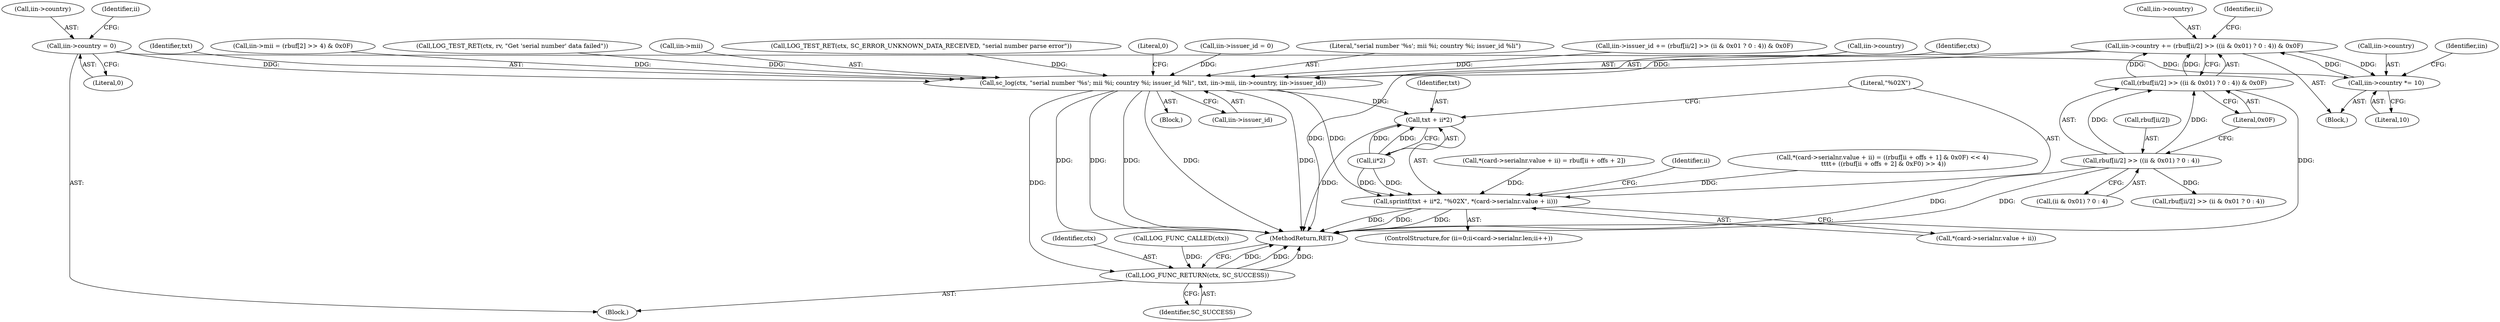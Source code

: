 digraph "0_OpenSC_8fe377e93b4b56060e5bbfb6f3142ceaeca744fa_10@pointer" {
"1000237" [label="(Call,iin->country += (rbuf[ii/2] >> ((ii & 0x01) ? 0 : 4)) & 0x0F)"];
"1000241" [label="(Call,(rbuf[ii/2] >> ((ii & 0x01) ? 0 : 4)) & 0x0F)"];
"1000242" [label="(Call,rbuf[ii/2] >> ((ii & 0x01) ? 0 : 4))"];
"1000232" [label="(Call,iin->country *= 10)"];
"1000237" [label="(Call,iin->country += (rbuf[ii/2] >> ((ii & 0x01) ? 0 : 4)) & 0x0F)"];
"1000217" [label="(Call,iin->country = 0)"];
"1000444" [label="(Call,sc_log(ctx, \"serial number '%s'; mii %i; country %i; issuer_id %li\", txt, iin->mii, iin->country, iin->issuer_id))"];
"1000429" [label="(Call,sprintf(txt + ii*2, \"%02X\", *(card->serialnr.value + ii)))"];
"1000430" [label="(Call,txt + ii*2)"];
"1000470" [label="(Call,LOG_FUNC_RETURN(ctx, SC_SUCCESS))"];
"1000217" [label="(Call,iin->country = 0)"];
"1000429" [label="(Call,sprintf(txt + ii*2, \"%02X\", *(card->serialnr.value + ii)))"];
"1000432" [label="(Call,ii*2)"];
"1000471" [label="(Identifier,ctx)"];
"1000430" [label="(Call,txt + ii*2)"];
"1000445" [label="(Identifier,ctx)"];
"1000238" [label="(Call,iin->country)"];
"1000473" [label="(MethodReturn,RET)"];
"1000390" [label="(Call,*(card->serialnr.value + ii) = rbuf[ii + offs + 2])"];
"1000233" [label="(Call,iin->country)"];
"1000447" [label="(Identifier,txt)"];
"1000280" [label="(Call,rbuf[ii/2] >> (ii & 0x01 ? 0 : 4))"];
"1000414" [label="(Block,)"];
"1000206" [label="(Call,iin->mii = (rbuf[2] >> 4) & 0x0F)"];
"1000237" [label="(Call,iin->country += (rbuf[ii/2] >> ((ii & 0x01) ? 0 : 4)) & 0x0F)"];
"1000428" [label="(Identifier,ii)"];
"1000435" [label="(Literal,\"%02X\")"];
"1000126" [label="(Call,LOG_FUNC_CALLED(ctx))"];
"1000431" [label="(Identifier,txt)"];
"1000454" [label="(Call,iin->issuer_id)"];
"1000192" [label="(Call,LOG_TEST_RET(ctx, rv, \"Get 'serial number' data failed\"))"];
"1000470" [label="(Call,LOG_FUNC_RETURN(ctx, SC_SUCCESS))"];
"1000248" [label="(Call,(ii & 0x01) ? 0 : 4)"];
"1000448" [label="(Call,iin->mii)"];
"1000232" [label="(Call,iin->country *= 10)"];
"1000202" [label="(Call,LOG_TEST_RET(ctx, SC_ERROR_UNKNOWN_DATA_RECEIVED, \"serial number parse error\"))"];
"1000243" [label="(Call,rbuf[ii/2])"];
"1000254" [label="(Literal,0x0F)"];
"1000241" [label="(Call,(rbuf[ii/2] >> ((ii & 0x01) ? 0 : 4)) & 0x0F)"];
"1000457" [label="(Literal,0)"];
"1000242" [label="(Call,rbuf[ii/2] >> ((ii & 0x01) ? 0 : 4))"];
"1000218" [label="(Call,iin->country)"];
"1000230" [label="(Identifier,ii)"];
"1000255" [label="(Call,iin->issuer_id = 0)"];
"1000446" [label="(Literal,\"serial number '%s'; mii %i; country %i; issuer_id %li\")"];
"1000444" [label="(Call,sc_log(ctx, \"serial number '%s'; mii %i; country %i; issuer_id %li\", txt, iin->mii, iin->country, iin->issuer_id))"];
"1000105" [label="(Block,)"];
"1000336" [label="(Call,*(card->serialnr.value + ii) = ((rbuf[ii + offs + 1] & 0x0F) << 4)\n \t\t\t\t+ ((rbuf[ii + offs + 2] & 0xF0) >> 4))"];
"1000221" [label="(Literal,0)"];
"1000416" [label="(ControlStructure,for (ii=0;ii<card->serialnr.len;ii++))"];
"1000224" [label="(Identifier,ii)"];
"1000231" [label="(Block,)"];
"1000275" [label="(Call,iin->issuer_id += (rbuf[ii/2] >> (ii & 0x01 ? 0 : 4)) & 0x0F)"];
"1000472" [label="(Identifier,SC_SUCCESS)"];
"1000236" [label="(Literal,10)"];
"1000436" [label="(Call,*(card->serialnr.value + ii))"];
"1000451" [label="(Call,iin->country)"];
"1000239" [label="(Identifier,iin)"];
"1000237" -> "1000231"  [label="AST: "];
"1000237" -> "1000241"  [label="CFG: "];
"1000238" -> "1000237"  [label="AST: "];
"1000241" -> "1000237"  [label="AST: "];
"1000230" -> "1000237"  [label="CFG: "];
"1000237" -> "1000473"  [label="DDG: "];
"1000237" -> "1000232"  [label="DDG: "];
"1000241" -> "1000237"  [label="DDG: "];
"1000241" -> "1000237"  [label="DDG: "];
"1000232" -> "1000237"  [label="DDG: "];
"1000237" -> "1000444"  [label="DDG: "];
"1000241" -> "1000254"  [label="CFG: "];
"1000242" -> "1000241"  [label="AST: "];
"1000254" -> "1000241"  [label="AST: "];
"1000241" -> "1000473"  [label="DDG: "];
"1000242" -> "1000241"  [label="DDG: "];
"1000242" -> "1000241"  [label="DDG: "];
"1000242" -> "1000248"  [label="CFG: "];
"1000243" -> "1000242"  [label="AST: "];
"1000248" -> "1000242"  [label="AST: "];
"1000254" -> "1000242"  [label="CFG: "];
"1000242" -> "1000473"  [label="DDG: "];
"1000242" -> "1000473"  [label="DDG: "];
"1000242" -> "1000280"  [label="DDG: "];
"1000232" -> "1000231"  [label="AST: "];
"1000232" -> "1000236"  [label="CFG: "];
"1000233" -> "1000232"  [label="AST: "];
"1000236" -> "1000232"  [label="AST: "];
"1000239" -> "1000232"  [label="CFG: "];
"1000217" -> "1000232"  [label="DDG: "];
"1000217" -> "1000105"  [label="AST: "];
"1000217" -> "1000221"  [label="CFG: "];
"1000218" -> "1000217"  [label="AST: "];
"1000221" -> "1000217"  [label="AST: "];
"1000224" -> "1000217"  [label="CFG: "];
"1000217" -> "1000444"  [label="DDG: "];
"1000444" -> "1000414"  [label="AST: "];
"1000444" -> "1000454"  [label="CFG: "];
"1000445" -> "1000444"  [label="AST: "];
"1000446" -> "1000444"  [label="AST: "];
"1000447" -> "1000444"  [label="AST: "];
"1000448" -> "1000444"  [label="AST: "];
"1000451" -> "1000444"  [label="AST: "];
"1000454" -> "1000444"  [label="AST: "];
"1000457" -> "1000444"  [label="CFG: "];
"1000444" -> "1000473"  [label="DDG: "];
"1000444" -> "1000473"  [label="DDG: "];
"1000444" -> "1000473"  [label="DDG: "];
"1000444" -> "1000473"  [label="DDG: "];
"1000444" -> "1000473"  [label="DDG: "];
"1000444" -> "1000429"  [label="DDG: "];
"1000444" -> "1000430"  [label="DDG: "];
"1000202" -> "1000444"  [label="DDG: "];
"1000192" -> "1000444"  [label="DDG: "];
"1000206" -> "1000444"  [label="DDG: "];
"1000275" -> "1000444"  [label="DDG: "];
"1000255" -> "1000444"  [label="DDG: "];
"1000444" -> "1000470"  [label="DDG: "];
"1000429" -> "1000416"  [label="AST: "];
"1000429" -> "1000436"  [label="CFG: "];
"1000430" -> "1000429"  [label="AST: "];
"1000435" -> "1000429"  [label="AST: "];
"1000436" -> "1000429"  [label="AST: "];
"1000428" -> "1000429"  [label="CFG: "];
"1000429" -> "1000473"  [label="DDG: "];
"1000429" -> "1000473"  [label="DDG: "];
"1000429" -> "1000473"  [label="DDG: "];
"1000432" -> "1000429"  [label="DDG: "];
"1000432" -> "1000429"  [label="DDG: "];
"1000390" -> "1000429"  [label="DDG: "];
"1000336" -> "1000429"  [label="DDG: "];
"1000430" -> "1000432"  [label="CFG: "];
"1000431" -> "1000430"  [label="AST: "];
"1000432" -> "1000430"  [label="AST: "];
"1000435" -> "1000430"  [label="CFG: "];
"1000430" -> "1000473"  [label="DDG: "];
"1000432" -> "1000430"  [label="DDG: "];
"1000432" -> "1000430"  [label="DDG: "];
"1000470" -> "1000105"  [label="AST: "];
"1000470" -> "1000472"  [label="CFG: "];
"1000471" -> "1000470"  [label="AST: "];
"1000472" -> "1000470"  [label="AST: "];
"1000473" -> "1000470"  [label="CFG: "];
"1000470" -> "1000473"  [label="DDG: "];
"1000470" -> "1000473"  [label="DDG: "];
"1000470" -> "1000473"  [label="DDG: "];
"1000126" -> "1000470"  [label="DDG: "];
}
